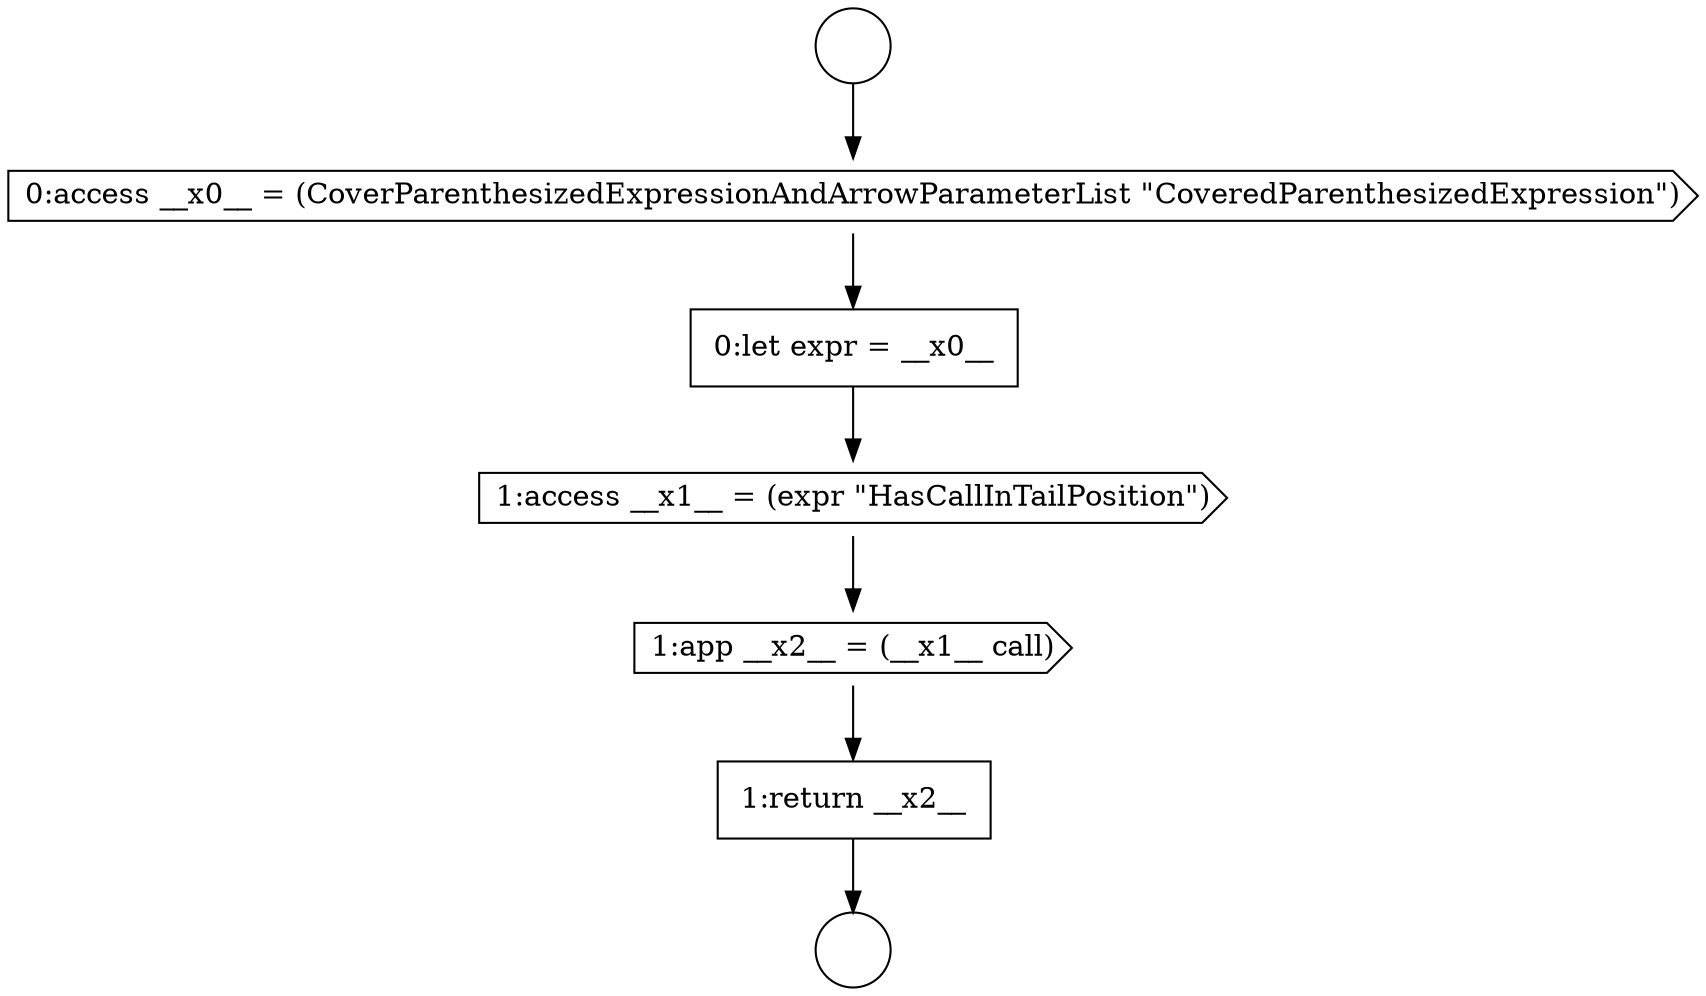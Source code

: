 digraph {
  node9552 [shape=none, margin=0, label=<<font color="black">
    <table border="0" cellborder="1" cellspacing="0" cellpadding="10">
      <tr><td align="left">0:let expr = __x0__</td></tr>
    </table>
  </font>> color="black" fillcolor="white" style=filled]
  node9549 [shape=circle label=" " color="black" fillcolor="white" style=filled]
  node9554 [shape=cds, label=<<font color="black">1:app __x2__ = (__x1__ call)</font>> color="black" fillcolor="white" style=filled]
  node9555 [shape=none, margin=0, label=<<font color="black">
    <table border="0" cellborder="1" cellspacing="0" cellpadding="10">
      <tr><td align="left">1:return __x2__</td></tr>
    </table>
  </font>> color="black" fillcolor="white" style=filled]
  node9553 [shape=cds, label=<<font color="black">1:access __x1__ = (expr &quot;HasCallInTailPosition&quot;)</font>> color="black" fillcolor="white" style=filled]
  node9550 [shape=circle label=" " color="black" fillcolor="white" style=filled]
  node9551 [shape=cds, label=<<font color="black">0:access __x0__ = (CoverParenthesizedExpressionAndArrowParameterList &quot;CoveredParenthesizedExpression&quot;)</font>> color="black" fillcolor="white" style=filled]
  node9549 -> node9551 [ color="black"]
  node9552 -> node9553 [ color="black"]
  node9553 -> node9554 [ color="black"]
  node9555 -> node9550 [ color="black"]
  node9551 -> node9552 [ color="black"]
  node9554 -> node9555 [ color="black"]
}
